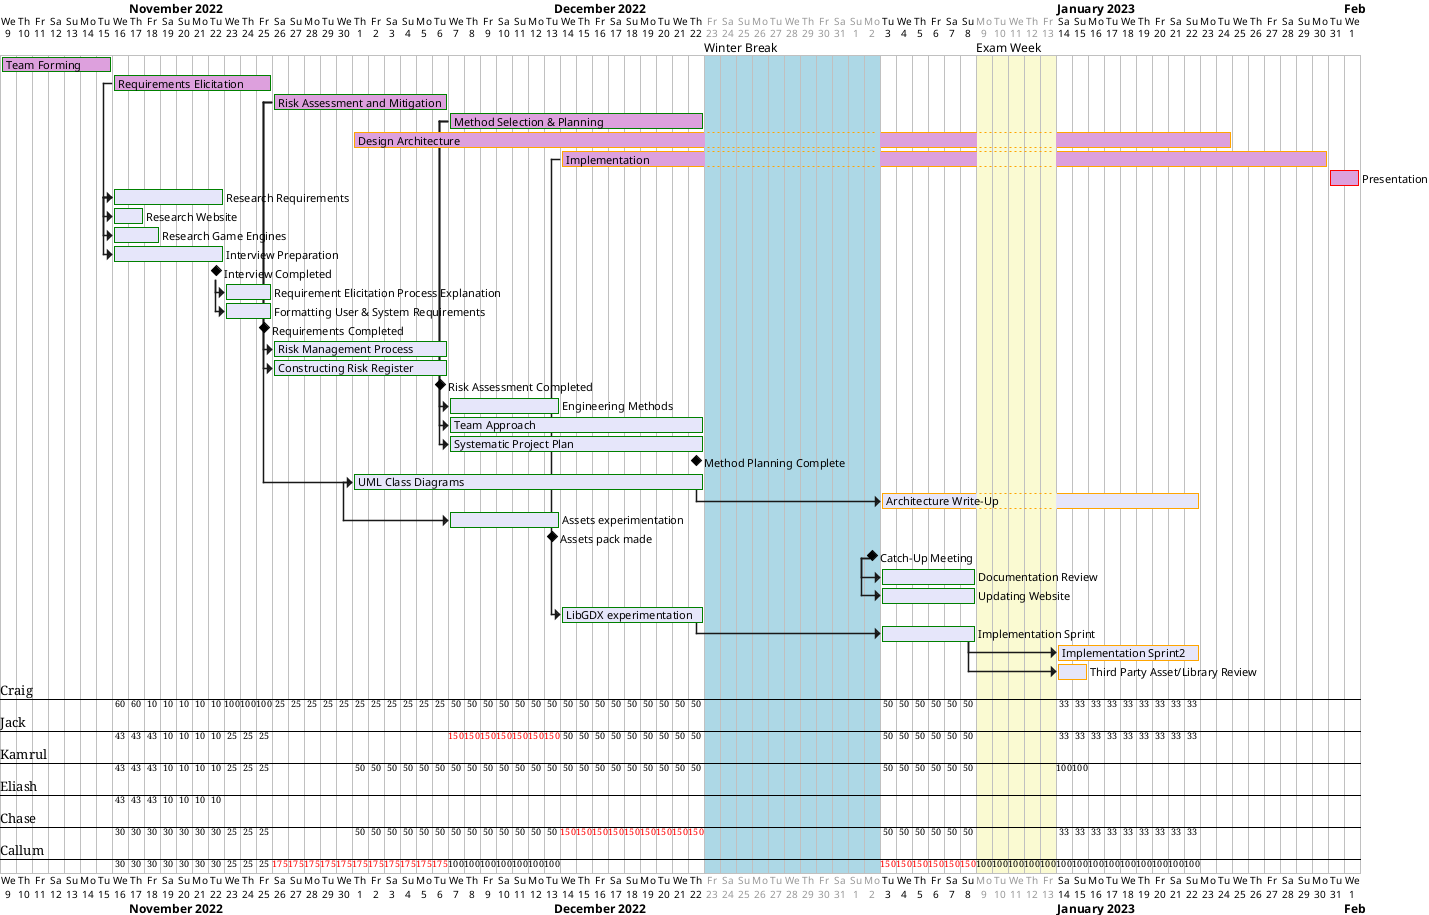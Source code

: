 @startuml
' Preview with Alt D
' Date: 19-01-2023
@startgantt
hide ressources names
skinparam classFontSize 5
'Main Goals
[Team Forming] lasts 7 days and is colored in Plum/Green
[Requirements Elicitation] lasts 10 days and is colored in Plum/Green
[Risk Assessment and Mitigation] lasts 11 days and is colored in Plum/Green
[Method Selection & Planning] lasts 16 days and is colored in Plum/Green
[Design Architecture] lasts 39 days and is colored in Plum/Orange
[Implementation] lasts 32 days and is colored in Plum/Orange
[Presentation] lasts 2 days and is colored in Plum/Red
Project starts 2022-11-09
[Team Forming] starts 2022-11-09
[Requirements Elicitation] starts 2022-11-16
[Method Selection & Planning] starts 2022-12-07
[Risk Assessment and Mitigation] starts 2022-11-26
[Design Architecture] starts 2022-12-01
[Implementation] starts 2022-12-14
[Presentation] starts 2023-01-31

'Requirements
[Research Requirements] lasts 7 days and is colored in Lavender/Green and starts after [Requirements Elicitation]'s start
[Research Website] on {Craig:50%} lasts 1 days and is colored in Lavender/Green and starts after [Research Requirements]'s start
[Research Game Engines] on {Jack:33%}{Kamrul:33%}{Eliash:33%} lasts 2 days and is colored in Lavender/Green and starts after [Research Requirements]'s start
[Interview Preparation] on {Chase:30%}{Callum:30%}{Jack:10%}{Kamrul:10%}{Eliash:10%}{Craig:10%} lasts 7 days and is colored in Lavender/Green and starts after [Research Requirements]’s start
[Interview Completed] happens at [Interview Preparation]’s end

[Requirement Elicitation Process Explanation] on {Craig:100%} lasts 3 days and is colored in Lavender/Green and starts after [Interview Completed]'s end
[Formatting User & System Requirements] on {Callum:25%}{Jack:25%}{Kamrul:25%}{Chase:25%} lasts 3 days and is colored in Lavender/Green and starts after [Interview Completed]'s end
[Requirements Completed] happens at [Formatting User & System Requirements]’s end

'Risk Assessment and Mitgation
[Risk Management Process] on {Callum:100%} lasts 11 days and is colored in Lavender/Green and starts after [Risk Assessment and Mitigation]'s start
[Constructing Risk Register] on {Callum:75%}{Craig:25%} lasts 11 days and is colored in Lavender/Green and starts after [Risk Assessment and Mitigation]'s start
[Risk Assessment Completed] happens at [Constructing Risk Register]’s end

'Method Selection & Planning
[Engineering Methods] on {Jack:100%} lasts 7 days and is colored in Lavender/Green and starts after [Method Selection & Planning]'s start
[Team Approach] on {Jack:50%} lasts 8 days and is colored in Lavender/Green and starts after [Method Selection & Planning]'s start
[Systematic Project Plan] on {Craig:50%} lasts 8 days and is colored in Lavender/Green and starts after [Method Selection & Planning]'s start
[Method Planning Complete] happens at [Systematic Project Plan]’s end

'Design Architecture
[UML Class Diagrams] on {Kamrul:50%}{Chase:50%} lasts 22 days and is colored in Lavender/Green and starts 5 days after [Risk Assessment and Mitigation]'s start
[Architecture Write-Up] on {Callum} lasts 15 days and is coloured in Lavender/Orange and starts 10 days after [UML Class Diagrams]'s end
[Assets experimentation] on {Callum:100%} lasts 7 days and is colored in Lavender/Green and starts 6 days after [UML Class Diagrams]'s start
[Assets pack made] happens at [Assets experimentation]’s end

'Misc
[Catch-Up Meeting] happens at [Architecture Write-Up]'s start
[Documentation Review] on {Craig:50%}{Jack:50%} lasts 6 days and is colored in Lavender/Green and starts after [Catch-Up Meeting]'s start
[Updating Website] on {Callum:50%}{Kamrul:50%} lasts 6 days and is colored in Lavender/Green and starts after [Catch-Up Meeting]'s start

'Implementation
[LibGDX experimentation] on {Chase:100%} lasts 9 days and is colored in Lavender/Green and starts after [Implementation]'s start
[Implementation Sprint] on {Chase:50%} lasts 3 days and is colored in Lavender/Green and starts after [LibGDX experimentation]'s end
[Implementation Sprint2] on {Chase:33%}{Craig:33%}{Jack:33%} lasts 8 days and is colored in Lavender/Orange and starts 12 days after [Implementation Sprint]'s end
[Third Party Asset/Library Review] on {Kamrul:100%} lasts 2 days and is coloured in Lavender/Orange and starts 12 days after [Implementation Sprint]'s end

'Presentation


'Breaks
2022/12/23 to 2023/01/02 are colored in lightblue
2022/12/23 to 2023/01/02 are named [Winter Break]
2022/12/23 to 2023/01/02 are closed

2023/01/09 to 2023/01/13 are colored in LightGoldenRodYellow
2023/01/09 to 2023/01/13 are named [Exam Week]
2023/01/09 to 2023/01/13 are closed

@endgantt
@enduml
